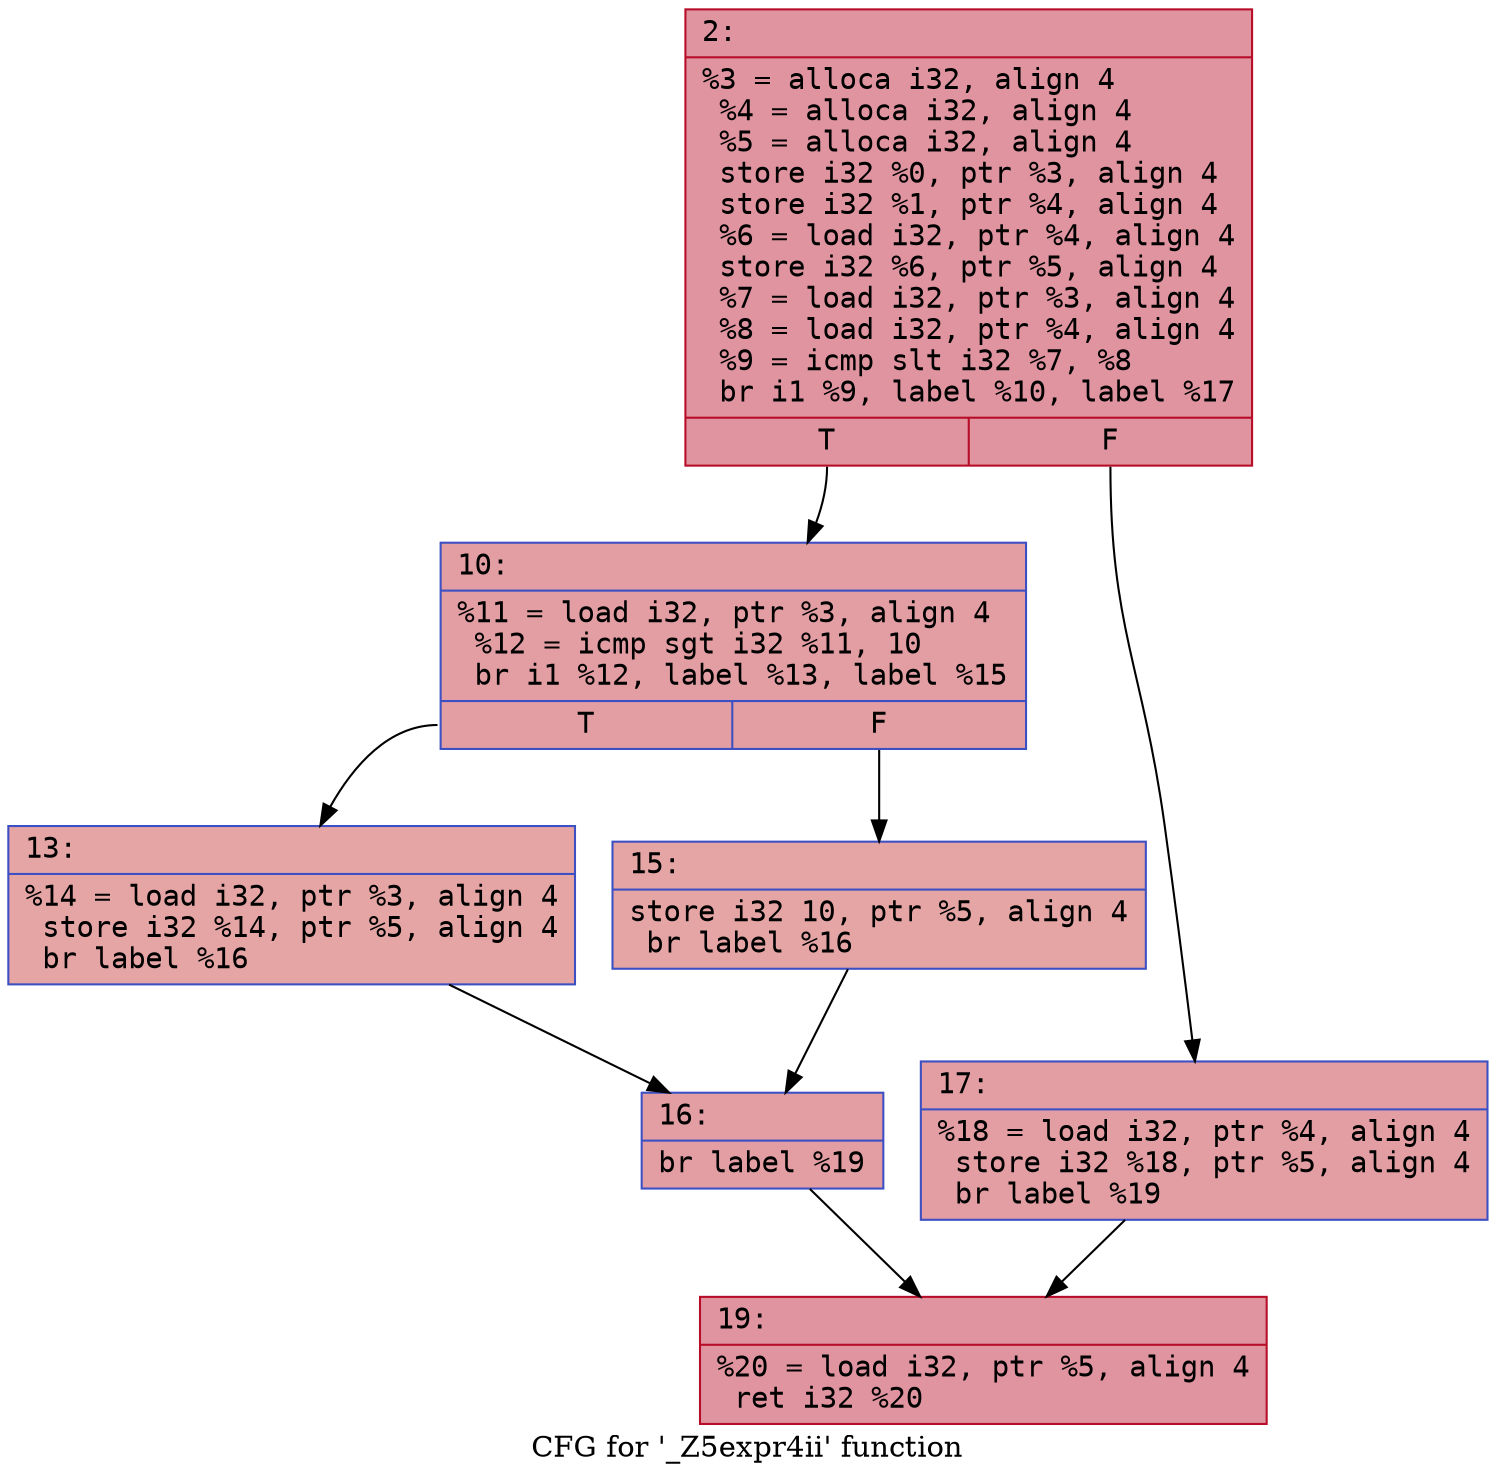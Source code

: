 digraph "CFG for '_Z5expr4ii' function" {
	label="CFG for '_Z5expr4ii' function";

	Node0x5f2a273b7e30 [shape=record,color="#b70d28ff", style=filled, fillcolor="#b70d2870" fontname="Courier",label="{2:\l|  %3 = alloca i32, align 4\l  %4 = alloca i32, align 4\l  %5 = alloca i32, align 4\l  store i32 %0, ptr %3, align 4\l  store i32 %1, ptr %4, align 4\l  %6 = load i32, ptr %4, align 4\l  store i32 %6, ptr %5, align 4\l  %7 = load i32, ptr %3, align 4\l  %8 = load i32, ptr %4, align 4\l  %9 = icmp slt i32 %7, %8\l  br i1 %9, label %10, label %17\l|{<s0>T|<s1>F}}"];
	Node0x5f2a273b7e30:s0 -> Node0x5f2a273b8400;
	Node0x5f2a273b7e30:s1 -> Node0x5f2a273b8460;
	Node0x5f2a273b8400 [shape=record,color="#3d50c3ff", style=filled, fillcolor="#be242e70" fontname="Courier",label="{10:\l|  %11 = load i32, ptr %3, align 4\l  %12 = icmp sgt i32 %11, 10\l  br i1 %12, label %13, label %15\l|{<s0>T|<s1>F}}"];
	Node0x5f2a273b8400:s0 -> Node0x5f2a273b8cc0;
	Node0x5f2a273b8400:s1 -> Node0x5f2a273b8d20;
	Node0x5f2a273b8cc0 [shape=record,color="#3d50c3ff", style=filled, fillcolor="#c5333470" fontname="Courier",label="{13:\l|  %14 = load i32, ptr %3, align 4\l  store i32 %14, ptr %5, align 4\l  br label %16\l}"];
	Node0x5f2a273b8cc0 -> Node0x5f2a273b8f90;
	Node0x5f2a273b8d20 [shape=record,color="#3d50c3ff", style=filled, fillcolor="#c5333470" fontname="Courier",label="{15:\l|  store i32 10, ptr %5, align 4\l  br label %16\l}"];
	Node0x5f2a273b8d20 -> Node0x5f2a273b8f90;
	Node0x5f2a273b8f90 [shape=record,color="#3d50c3ff", style=filled, fillcolor="#be242e70" fontname="Courier",label="{16:\l|  br label %19\l}"];
	Node0x5f2a273b8f90 -> Node0x5f2a273b9170;
	Node0x5f2a273b8460 [shape=record,color="#3d50c3ff", style=filled, fillcolor="#be242e70" fontname="Courier",label="{17:\l|  %18 = load i32, ptr %4, align 4\l  store i32 %18, ptr %5, align 4\l  br label %19\l}"];
	Node0x5f2a273b8460 -> Node0x5f2a273b9170;
	Node0x5f2a273b9170 [shape=record,color="#b70d28ff", style=filled, fillcolor="#b70d2870" fontname="Courier",label="{19:\l|  %20 = load i32, ptr %5, align 4\l  ret i32 %20\l}"];
}
